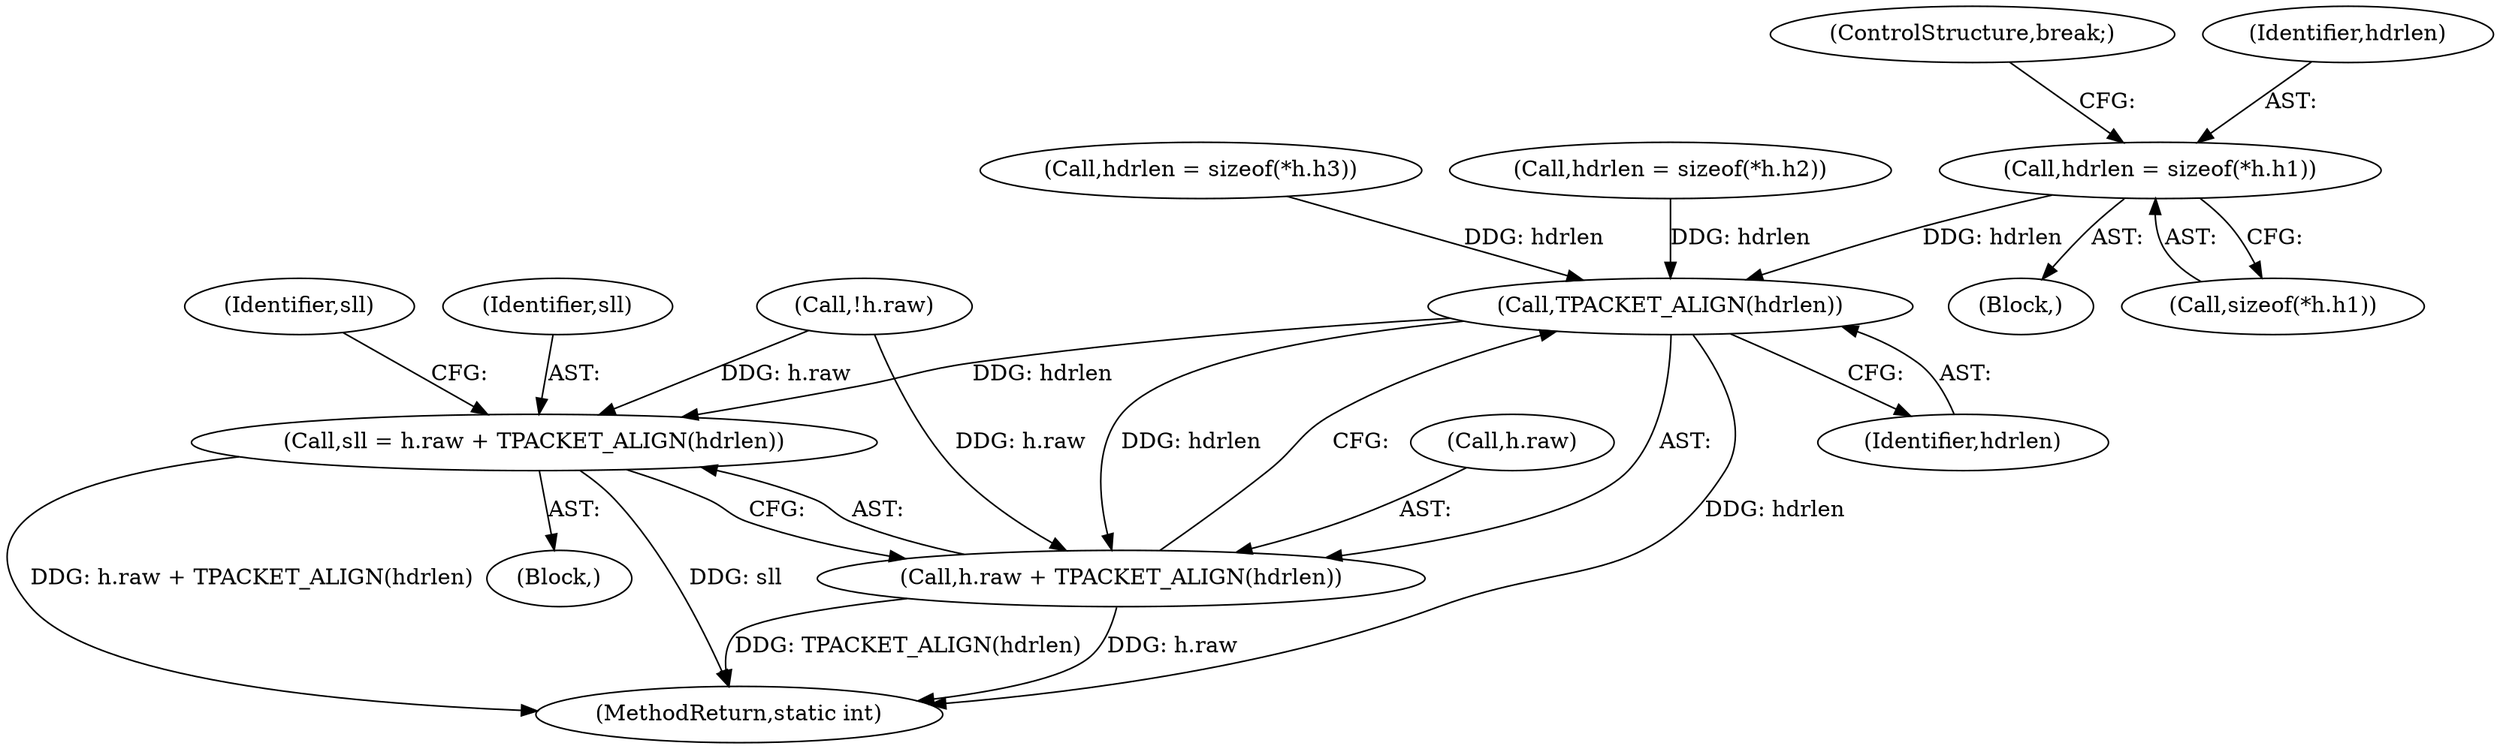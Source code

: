 digraph "0_linux_edbd58be15a957f6a760c4a514cd475217eb97fd@API" {
"1000641" [label="(Call,hdrlen = sizeof(*h.h1))"];
"1000847" [label="(Call,TPACKET_ALIGN(hdrlen))"];
"1000841" [label="(Call,sll = h.raw + TPACKET_ALIGN(hdrlen))"];
"1000843" [label="(Call,h.raw + TPACKET_ALIGN(hdrlen))"];
"1000648" [label="(ControlStructure,break;)"];
"1000642" [label="(Identifier,hdrlen)"];
"1000841" [label="(Call,sll = h.raw + TPACKET_ALIGN(hdrlen))"];
"1000109" [label="(Block,)"];
"1000842" [label="(Identifier,sll)"];
"1000843" [label="(Call,h.raw + TPACKET_ALIGN(hdrlen))"];
"1000851" [label="(Identifier,sll)"];
"1000847" [label="(Call,TPACKET_ALIGN(hdrlen))"];
"1001022" [label="(MethodReturn,static int)"];
"1000844" [label="(Call,h.raw)"];
"1000476" [label="(Call,!h.raw)"];
"1000831" [label="(Call,hdrlen = sizeof(*h.h3))"];
"1000589" [label="(Block,)"];
"1000643" [label="(Call,sizeof(*h.h1))"];
"1000754" [label="(Call,hdrlen = sizeof(*h.h2))"];
"1000641" [label="(Call,hdrlen = sizeof(*h.h1))"];
"1000848" [label="(Identifier,hdrlen)"];
"1000641" -> "1000589"  [label="AST: "];
"1000641" -> "1000643"  [label="CFG: "];
"1000642" -> "1000641"  [label="AST: "];
"1000643" -> "1000641"  [label="AST: "];
"1000648" -> "1000641"  [label="CFG: "];
"1000641" -> "1000847"  [label="DDG: hdrlen"];
"1000847" -> "1000843"  [label="AST: "];
"1000847" -> "1000848"  [label="CFG: "];
"1000848" -> "1000847"  [label="AST: "];
"1000843" -> "1000847"  [label="CFG: "];
"1000847" -> "1001022"  [label="DDG: hdrlen"];
"1000847" -> "1000841"  [label="DDG: hdrlen"];
"1000847" -> "1000843"  [label="DDG: hdrlen"];
"1000754" -> "1000847"  [label="DDG: hdrlen"];
"1000831" -> "1000847"  [label="DDG: hdrlen"];
"1000841" -> "1000109"  [label="AST: "];
"1000841" -> "1000843"  [label="CFG: "];
"1000842" -> "1000841"  [label="AST: "];
"1000843" -> "1000841"  [label="AST: "];
"1000851" -> "1000841"  [label="CFG: "];
"1000841" -> "1001022"  [label="DDG: h.raw + TPACKET_ALIGN(hdrlen)"];
"1000841" -> "1001022"  [label="DDG: sll"];
"1000476" -> "1000841"  [label="DDG: h.raw"];
"1000844" -> "1000843"  [label="AST: "];
"1000843" -> "1001022"  [label="DDG: h.raw"];
"1000843" -> "1001022"  [label="DDG: TPACKET_ALIGN(hdrlen)"];
"1000476" -> "1000843"  [label="DDG: h.raw"];
}
